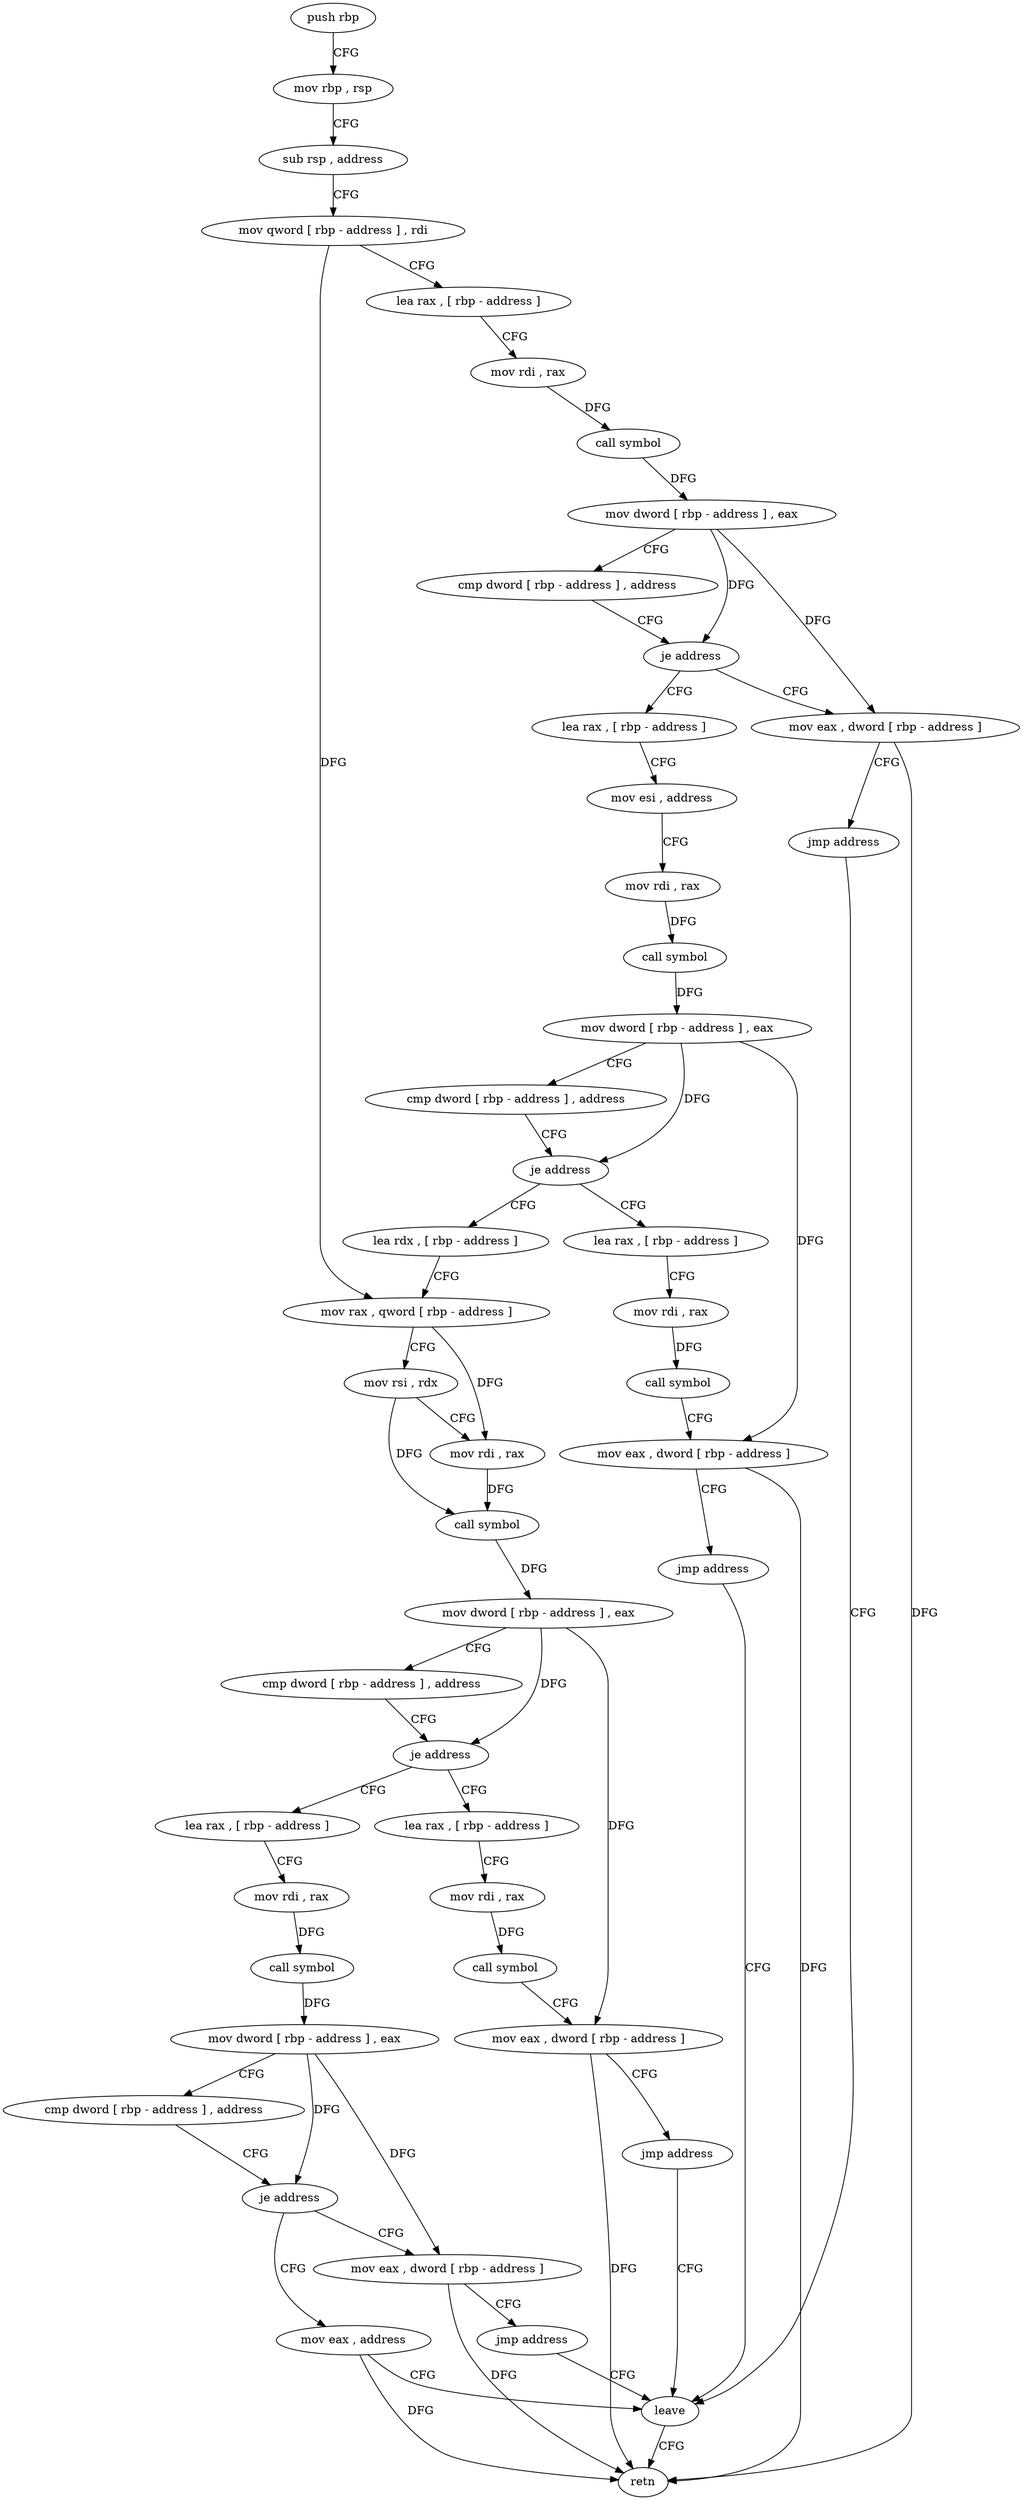 digraph "func" {
"231786" [label = "push rbp" ]
"231787" [label = "mov rbp , rsp" ]
"231790" [label = "sub rsp , address" ]
"231794" [label = "mov qword [ rbp - address ] , rdi" ]
"231798" [label = "lea rax , [ rbp - address ]" ]
"231802" [label = "mov rdi , rax" ]
"231805" [label = "call symbol" ]
"231810" [label = "mov dword [ rbp - address ] , eax" ]
"231813" [label = "cmp dword [ rbp - address ] , address" ]
"231817" [label = "je address" ]
"231824" [label = "lea rax , [ rbp - address ]" ]
"231819" [label = "mov eax , dword [ rbp - address ]" ]
"231828" [label = "mov esi , address" ]
"231833" [label = "mov rdi , rax" ]
"231836" [label = "call symbol" ]
"231841" [label = "mov dword [ rbp - address ] , eax" ]
"231844" [label = "cmp dword [ rbp - address ] , address" ]
"231848" [label = "je address" ]
"231867" [label = "lea rdx , [ rbp - address ]" ]
"231850" [label = "lea rax , [ rbp - address ]" ]
"231822" [label = "jmp address" ]
"231943" [label = "leave" ]
"231871" [label = "mov rax , qword [ rbp - address ]" ]
"231875" [label = "mov rsi , rdx" ]
"231878" [label = "mov rdi , rax" ]
"231881" [label = "call symbol" ]
"231886" [label = "mov dword [ rbp - address ] , eax" ]
"231889" [label = "cmp dword [ rbp - address ] , address" ]
"231893" [label = "je address" ]
"231912" [label = "lea rax , [ rbp - address ]" ]
"231895" [label = "lea rax , [ rbp - address ]" ]
"231854" [label = "mov rdi , rax" ]
"231857" [label = "call symbol" ]
"231862" [label = "mov eax , dword [ rbp - address ]" ]
"231865" [label = "jmp address" ]
"231944" [label = "retn" ]
"231916" [label = "mov rdi , rax" ]
"231919" [label = "call symbol" ]
"231924" [label = "mov dword [ rbp - address ] , eax" ]
"231927" [label = "cmp dword [ rbp - address ] , address" ]
"231931" [label = "je address" ]
"231938" [label = "mov eax , address" ]
"231933" [label = "mov eax , dword [ rbp - address ]" ]
"231899" [label = "mov rdi , rax" ]
"231902" [label = "call symbol" ]
"231907" [label = "mov eax , dword [ rbp - address ]" ]
"231910" [label = "jmp address" ]
"231936" [label = "jmp address" ]
"231786" -> "231787" [ label = "CFG" ]
"231787" -> "231790" [ label = "CFG" ]
"231790" -> "231794" [ label = "CFG" ]
"231794" -> "231798" [ label = "CFG" ]
"231794" -> "231871" [ label = "DFG" ]
"231798" -> "231802" [ label = "CFG" ]
"231802" -> "231805" [ label = "DFG" ]
"231805" -> "231810" [ label = "DFG" ]
"231810" -> "231813" [ label = "CFG" ]
"231810" -> "231817" [ label = "DFG" ]
"231810" -> "231819" [ label = "DFG" ]
"231813" -> "231817" [ label = "CFG" ]
"231817" -> "231824" [ label = "CFG" ]
"231817" -> "231819" [ label = "CFG" ]
"231824" -> "231828" [ label = "CFG" ]
"231819" -> "231822" [ label = "CFG" ]
"231819" -> "231944" [ label = "DFG" ]
"231828" -> "231833" [ label = "CFG" ]
"231833" -> "231836" [ label = "DFG" ]
"231836" -> "231841" [ label = "DFG" ]
"231841" -> "231844" [ label = "CFG" ]
"231841" -> "231848" [ label = "DFG" ]
"231841" -> "231862" [ label = "DFG" ]
"231844" -> "231848" [ label = "CFG" ]
"231848" -> "231867" [ label = "CFG" ]
"231848" -> "231850" [ label = "CFG" ]
"231867" -> "231871" [ label = "CFG" ]
"231850" -> "231854" [ label = "CFG" ]
"231822" -> "231943" [ label = "CFG" ]
"231943" -> "231944" [ label = "CFG" ]
"231871" -> "231875" [ label = "CFG" ]
"231871" -> "231878" [ label = "DFG" ]
"231875" -> "231878" [ label = "CFG" ]
"231875" -> "231881" [ label = "DFG" ]
"231878" -> "231881" [ label = "DFG" ]
"231881" -> "231886" [ label = "DFG" ]
"231886" -> "231889" [ label = "CFG" ]
"231886" -> "231893" [ label = "DFG" ]
"231886" -> "231907" [ label = "DFG" ]
"231889" -> "231893" [ label = "CFG" ]
"231893" -> "231912" [ label = "CFG" ]
"231893" -> "231895" [ label = "CFG" ]
"231912" -> "231916" [ label = "CFG" ]
"231895" -> "231899" [ label = "CFG" ]
"231854" -> "231857" [ label = "DFG" ]
"231857" -> "231862" [ label = "CFG" ]
"231862" -> "231865" [ label = "CFG" ]
"231862" -> "231944" [ label = "DFG" ]
"231865" -> "231943" [ label = "CFG" ]
"231916" -> "231919" [ label = "DFG" ]
"231919" -> "231924" [ label = "DFG" ]
"231924" -> "231927" [ label = "CFG" ]
"231924" -> "231931" [ label = "DFG" ]
"231924" -> "231933" [ label = "DFG" ]
"231927" -> "231931" [ label = "CFG" ]
"231931" -> "231938" [ label = "CFG" ]
"231931" -> "231933" [ label = "CFG" ]
"231938" -> "231943" [ label = "CFG" ]
"231938" -> "231944" [ label = "DFG" ]
"231933" -> "231936" [ label = "CFG" ]
"231933" -> "231944" [ label = "DFG" ]
"231899" -> "231902" [ label = "DFG" ]
"231902" -> "231907" [ label = "CFG" ]
"231907" -> "231910" [ label = "CFG" ]
"231907" -> "231944" [ label = "DFG" ]
"231910" -> "231943" [ label = "CFG" ]
"231936" -> "231943" [ label = "CFG" ]
}
